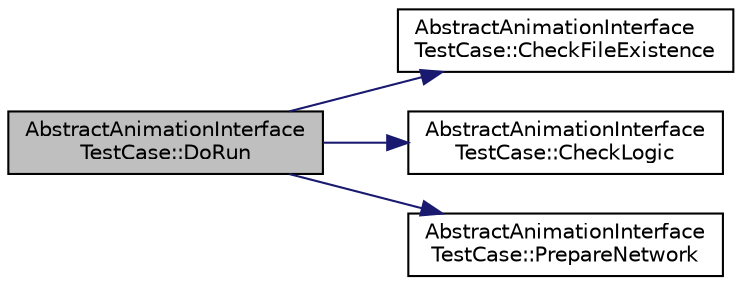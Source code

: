 digraph "AbstractAnimationInterfaceTestCase::DoRun"
{
 // LATEX_PDF_SIZE
  edge [fontname="Helvetica",fontsize="10",labelfontname="Helvetica",labelfontsize="10"];
  node [fontname="Helvetica",fontsize="10",shape=record];
  rankdir="LR";
  Node1 [label="AbstractAnimationInterface\lTestCase::DoRun",height=0.2,width=0.4,color="black", fillcolor="grey75", style="filled", fontcolor="black",tooltip="Run unit tests for this class."];
  Node1 -> Node2 [color="midnightblue",fontsize="10",style="solid",fontname="Helvetica"];
  Node2 [label="AbstractAnimationInterface\lTestCase::CheckFileExistence",height=0.2,width=0.4,color="black", fillcolor="white", style="filled",URL="$class_abstract_animation_interface_test_case.html#a1e9b57502f430e0b136b0e2a1149bc7a",tooltip="Check file existence."];
  Node1 -> Node3 [color="midnightblue",fontsize="10",style="solid",fontname="Helvetica"];
  Node3 [label="AbstractAnimationInterface\lTestCase::CheckLogic",height=0.2,width=0.4,color="black", fillcolor="white", style="filled",URL="$class_abstract_animation_interface_test_case.html#af73fefe5a3102faf87c72f789bc138bd",tooltip="Check logic function."];
  Node1 -> Node4 [color="midnightblue",fontsize="10",style="solid",fontname="Helvetica"];
  Node4 [label="AbstractAnimationInterface\lTestCase::PrepareNetwork",height=0.2,width=0.4,color="black", fillcolor="white", style="filled",URL="$class_abstract_animation_interface_test_case.html#af9fb9b43d1f48224178f9e19692039a6",tooltip="Prepare network function."];
}
